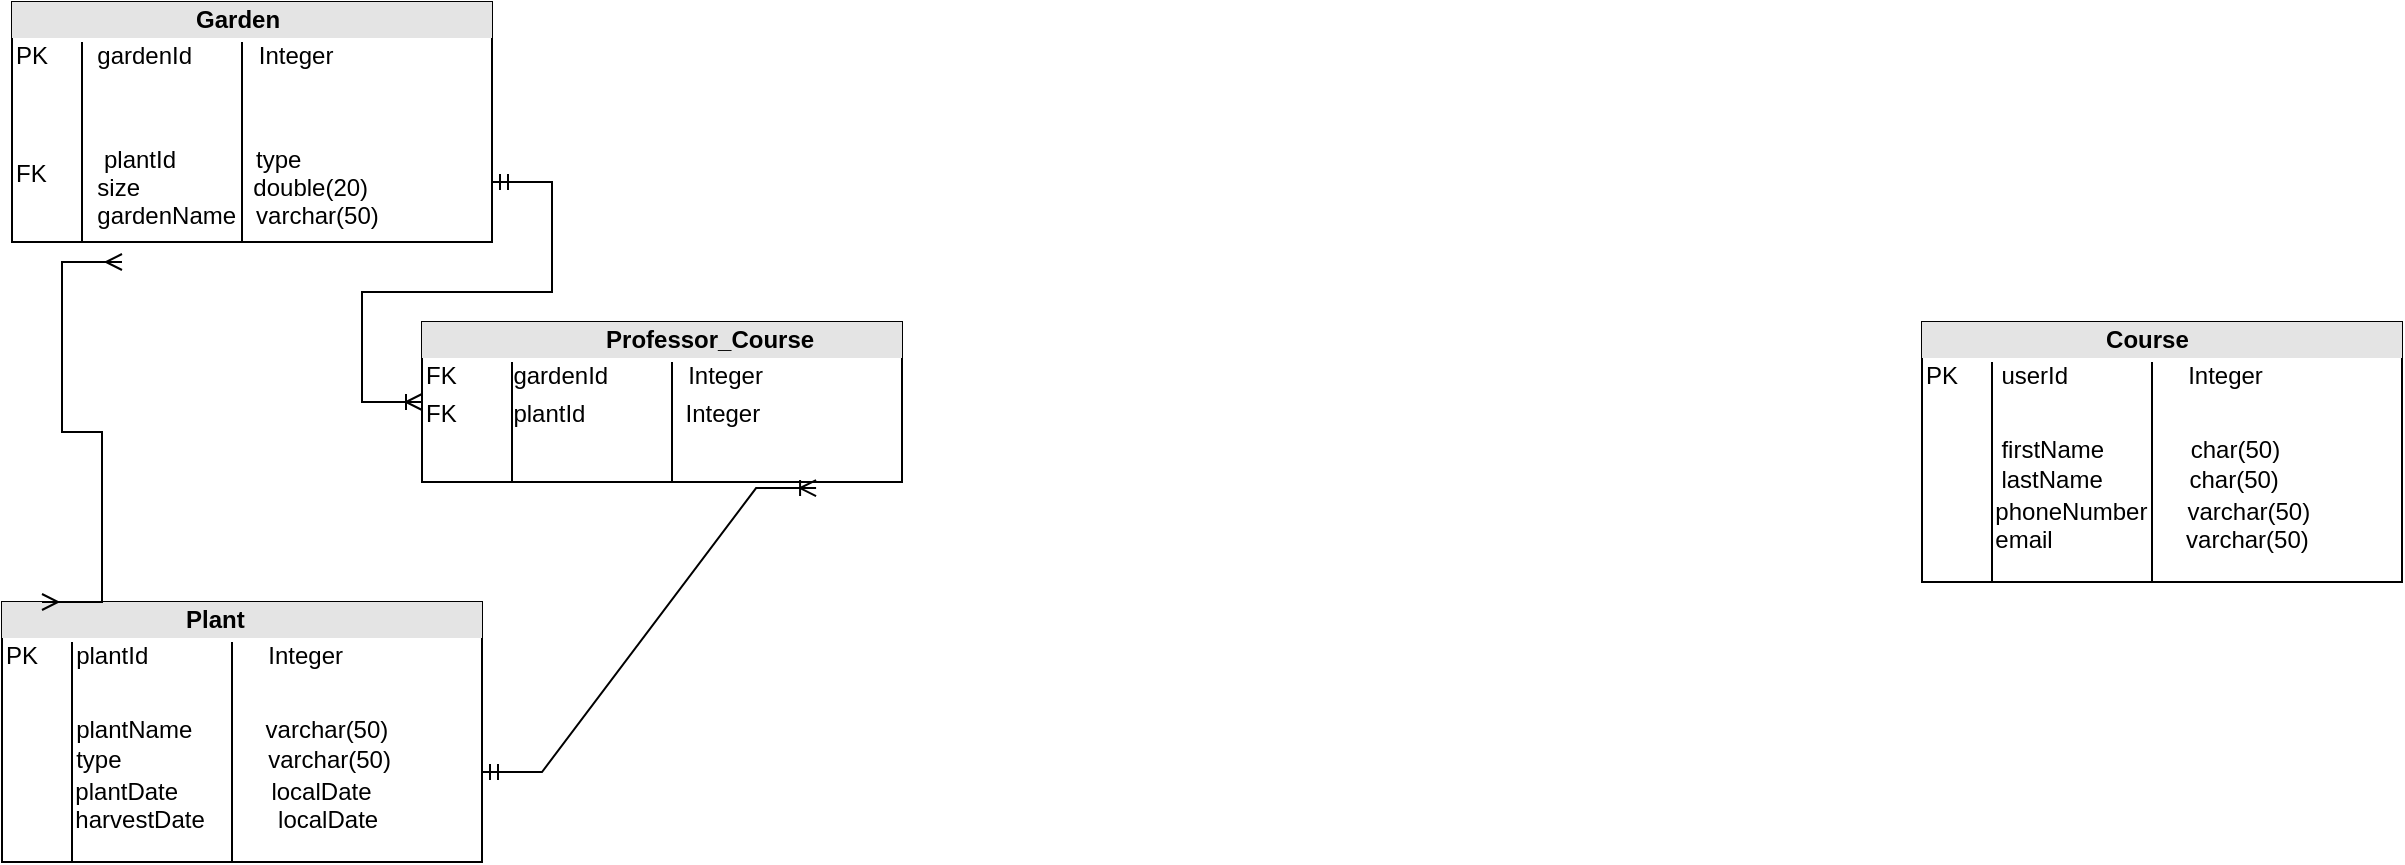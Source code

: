 <mxfile version="22.1.2" type="device">
  <diagram id="R2lEEEUBdFMjLlhIrx00" name="Page-1">
    <mxGraphModel dx="-2296" dy="508" grid="1" gridSize="10" guides="1" tooltips="1" connect="1" arrows="1" fold="1" page="1" pageScale="1" pageWidth="850" pageHeight="1100" math="0" shadow="0" extFonts="Permanent Marker^https://fonts.googleapis.com/css?family=Permanent+Marker">
      <root>
        <mxCell id="0" />
        <mxCell id="1" parent="0" />
        <mxCell id="4HZmIFL1QDymiasSXzAP-2" value="&lt;div style=&quot;box-sizing:border-box;width:100%;background:#e4e4e4;padding:2px;&quot;&gt;&amp;nbsp; &amp;nbsp; &amp;nbsp; &amp;nbsp; &amp;nbsp; &amp;nbsp; &amp;nbsp; &amp;nbsp; &amp;nbsp; &amp;nbsp; &amp;nbsp; &amp;nbsp; &amp;nbsp; &amp;nbsp;&lt;b&gt;Garden&lt;/b&gt;&lt;/div&gt;&lt;table style=&quot;width:100%;font-size:1em;&quot; cellpadding=&quot;2&quot; cellspacing=&quot;0&quot;&gt;&lt;tbody&gt;&lt;tr&gt;&lt;td&gt;PK&lt;/td&gt;&lt;td&gt;&amp;nbsp; &amp;nbsp;gardenId&amp;nbsp; &amp;nbsp; &amp;nbsp; &amp;nbsp; &amp;nbsp; Integer&lt;/td&gt;&lt;/tr&gt;&lt;tr&gt;&lt;td&gt;&lt;br&gt;&lt;/td&gt;&lt;td&gt;&lt;/td&gt;&lt;/tr&gt;&lt;tr&gt;&lt;td&gt;FK&amp;nbsp;&lt;/td&gt;&lt;td&gt;&amp;nbsp; &amp;nbsp;&lt;br&gt;&amp;nbsp; &amp;nbsp; plantId&amp;nbsp; &amp;nbsp; &amp;nbsp; &amp;nbsp; &amp;nbsp; &amp;nbsp; type&lt;br&gt;&amp;nbsp; &amp;nbsp;size&amp;nbsp; &amp;nbsp; &amp;nbsp; &amp;nbsp; &amp;nbsp; &amp;nbsp; &amp;nbsp; &amp;nbsp; &amp;nbsp;double(20)&lt;br&gt;&amp;nbsp; &amp;nbsp;gardenName&amp;nbsp; &amp;nbsp;varchar(50)&lt;/td&gt;&lt;/tr&gt;&lt;/tbody&gt;&lt;/table&gt;&amp;nbsp; &amp;nbsp; &amp;nbsp; &amp;nbsp; &amp;nbsp;&amp;nbsp;" style="verticalAlign=top;align=left;overflow=fill;html=1;whiteSpace=wrap;" parent="1" vertex="1">
          <mxGeometry x="3585" y="120" width="240" height="120" as="geometry" />
        </mxCell>
        <mxCell id="4HZmIFL1QDymiasSXzAP-3" value="" style="line;strokeWidth=1;direction=south;html=1;" parent="1" vertex="1">
          <mxGeometry x="3695" y="140" width="10" height="100" as="geometry" />
        </mxCell>
        <mxCell id="4HZmIFL1QDymiasSXzAP-4" value="" style="line;strokeWidth=1;direction=south;html=1;" parent="1" vertex="1">
          <mxGeometry x="3615" y="140" width="10" height="100" as="geometry" />
        </mxCell>
        <mxCell id="4HZmIFL1QDymiasSXzAP-5" value="&lt;div style=&quot;box-sizing:border-box;width:100%;background:#e4e4e4;padding:2px;&quot;&gt;&amp;nbsp; &amp;nbsp; &amp;nbsp; &amp;nbsp; &amp;nbsp; &amp;nbsp; &amp;nbsp; &amp;nbsp; &amp;nbsp; &amp;nbsp; &amp;nbsp; &amp;nbsp; &amp;nbsp; &amp;nbsp;&lt;b&gt;Plant&lt;/b&gt;&lt;/div&gt;&lt;table style=&quot;width:100%;font-size:1em;&quot; cellpadding=&quot;2&quot; cellspacing=&quot;0&quot;&gt;&lt;tbody&gt;&lt;tr&gt;&lt;td&gt;PK&lt;/td&gt;&lt;td&gt;&amp;nbsp; &amp;nbsp;plantId&amp;nbsp; &amp;nbsp; &amp;nbsp; &amp;nbsp; &amp;nbsp; &amp;nbsp; &amp;nbsp; &amp;nbsp; &amp;nbsp; Integer&lt;/td&gt;&lt;/tr&gt;&lt;tr&gt;&lt;td&gt;&lt;br&gt;&lt;/td&gt;&lt;td&gt;&amp;nbsp;&amp;nbsp;&lt;/td&gt;&lt;/tr&gt;&lt;tr&gt;&lt;td&gt;&lt;/td&gt;&lt;td&gt;&amp;nbsp; &amp;nbsp;plantName&amp;nbsp; &amp;nbsp; &amp;nbsp; &amp;nbsp; &amp;nbsp; &amp;nbsp;varchar(50)&lt;br&gt;&amp;nbsp; &amp;nbsp;type&amp;nbsp; &amp;nbsp; &amp;nbsp; &amp;nbsp; &amp;nbsp; &amp;nbsp; &amp;nbsp; &amp;nbsp; &amp;nbsp; &amp;nbsp; &amp;nbsp; varchar(50)&lt;/td&gt;&lt;/tr&gt;&lt;/tbody&gt;&lt;/table&gt;&amp;nbsp; &amp;nbsp; &amp;nbsp; &amp;nbsp; &amp;nbsp; &amp;nbsp;plantDate&amp;nbsp; &amp;nbsp; &amp;nbsp; &amp;nbsp; &amp;nbsp; &amp;nbsp; &amp;nbsp; localDate&lt;br&gt;&amp;nbsp; &amp;nbsp; &amp;nbsp; &amp;nbsp; &amp;nbsp; &amp;nbsp;harvestDate&amp;nbsp; &amp;nbsp; &amp;nbsp; &amp;nbsp; &amp;nbsp; &amp;nbsp;localDate" style="verticalAlign=top;align=left;overflow=fill;html=1;whiteSpace=wrap;" parent="1" vertex="1">
          <mxGeometry x="3580" y="420" width="240" height="130" as="geometry" />
        </mxCell>
        <mxCell id="4HZmIFL1QDymiasSXzAP-6" value="" style="line;strokeWidth=1;direction=south;html=1;" parent="1" vertex="1">
          <mxGeometry x="3690" y="440" width="10" height="110" as="geometry" />
        </mxCell>
        <mxCell id="4HZmIFL1QDymiasSXzAP-7" value="" style="line;strokeWidth=1;direction=south;html=1;" parent="1" vertex="1">
          <mxGeometry x="3610" y="440" width="10" height="110" as="geometry" />
        </mxCell>
        <mxCell id="4HZmIFL1QDymiasSXzAP-8" value="&lt;div style=&quot;box-sizing:border-box;width:100%;background:#e4e4e4;padding:2px;&quot;&gt;&amp;nbsp; &amp;nbsp; &amp;nbsp; &amp;nbsp; &amp;nbsp; &amp;nbsp; &amp;nbsp; &amp;nbsp; &amp;nbsp; &amp;nbsp; &amp;nbsp; &amp;nbsp; &amp;nbsp; &amp;nbsp;&lt;b&gt;Course&lt;/b&gt;&lt;/div&gt;&lt;table style=&quot;width:100%;font-size:1em;&quot; cellpadding=&quot;2&quot; cellspacing=&quot;0&quot;&gt;&lt;tbody&gt;&lt;tr&gt;&lt;td&gt;PK&lt;/td&gt;&lt;td&gt;&amp;nbsp; &amp;nbsp;userId&amp;nbsp; &amp;nbsp; &amp;nbsp; &amp;nbsp; &amp;nbsp; &amp;nbsp; &amp;nbsp; &amp;nbsp; &amp;nbsp; Integer&lt;/td&gt;&lt;/tr&gt;&lt;tr&gt;&lt;td&gt;&lt;br&gt;&lt;/td&gt;&lt;td&gt;&amp;nbsp;&amp;nbsp;&lt;/td&gt;&lt;/tr&gt;&lt;tr&gt;&lt;td&gt;&lt;/td&gt;&lt;td&gt;&amp;nbsp; &amp;nbsp;firstName&amp;nbsp; &amp;nbsp; &amp;nbsp; &amp;nbsp; &amp;nbsp; &amp;nbsp; &amp;nbsp;char(50)&lt;br&gt;&amp;nbsp; &amp;nbsp;lastName&amp;nbsp; &amp;nbsp; &amp;nbsp; &amp;nbsp; &amp;nbsp; &amp;nbsp; &amp;nbsp;char(50)&lt;/td&gt;&lt;/tr&gt;&lt;/tbody&gt;&lt;/table&gt;&amp;nbsp; &amp;nbsp; &amp;nbsp; &amp;nbsp; &amp;nbsp; &amp;nbsp;phoneNumber&amp;nbsp; &amp;nbsp; &amp;nbsp; varchar(50)&lt;br&gt;&amp;nbsp; &amp;nbsp; &amp;nbsp; &amp;nbsp; &amp;nbsp; &amp;nbsp;email&amp;nbsp; &amp;nbsp; &amp;nbsp; &amp;nbsp; &amp;nbsp; &amp;nbsp; &amp;nbsp; &amp;nbsp; &amp;nbsp; &amp;nbsp; varchar(50)" style="verticalAlign=top;align=left;overflow=fill;html=1;whiteSpace=wrap;" parent="1" vertex="1">
          <mxGeometry x="4540" y="280" width="240" height="130" as="geometry" />
        </mxCell>
        <mxCell id="4HZmIFL1QDymiasSXzAP-9" value="" style="line;strokeWidth=1;direction=south;html=1;" parent="1" vertex="1">
          <mxGeometry x="4650" y="300" width="10" height="110" as="geometry" />
        </mxCell>
        <mxCell id="4HZmIFL1QDymiasSXzAP-10" value="" style="line;strokeWidth=1;direction=south;html=1;" parent="1" vertex="1">
          <mxGeometry x="4570" y="300" width="10" height="110" as="geometry" />
        </mxCell>
        <mxCell id="4HZmIFL1QDymiasSXzAP-11" value="&lt;div style=&quot;box-sizing:border-box;width:100%;background:#e4e4e4;padding:2px;&quot;&gt;&amp;nbsp; &amp;nbsp; &amp;nbsp; &amp;nbsp; &amp;nbsp; &amp;nbsp; &amp;nbsp; &amp;nbsp; &amp;nbsp; &amp;nbsp; &amp;nbsp; &amp;nbsp; &amp;nbsp; &amp;nbsp;&lt;b&gt;Professor_Course&lt;/b&gt;&lt;/div&gt;&lt;table style=&quot;width:100%;font-size:1em;&quot; cellpadding=&quot;2&quot; cellspacing=&quot;0&quot;&gt;&lt;tbody&gt;&lt;tr&gt;&lt;td&gt;FK&lt;/td&gt;&lt;td&gt;&amp;nbsp; &amp;nbsp;gardenId&amp;nbsp; &amp;nbsp; &amp;nbsp; &amp;nbsp; &amp;nbsp; &amp;nbsp; Integer&lt;/td&gt;&lt;/tr&gt;&lt;tr&gt;&lt;td&gt;FK&amp;nbsp;&lt;/td&gt;&lt;td&gt;&amp;nbsp; &amp;nbsp;plantId&amp;nbsp; &amp;nbsp; &amp;nbsp; &amp;nbsp; &amp;nbsp; &amp;nbsp; &amp;nbsp; &amp;nbsp;Integer&lt;/td&gt;&lt;/tr&gt;&lt;/tbody&gt;&lt;/table&gt;" style="verticalAlign=top;align=left;overflow=fill;html=1;whiteSpace=wrap;" parent="1" vertex="1">
          <mxGeometry x="3790" y="280" width="240" height="80" as="geometry" />
        </mxCell>
        <mxCell id="4HZmIFL1QDymiasSXzAP-12" value="" style="line;strokeWidth=1;direction=south;html=1;" parent="1" vertex="1">
          <mxGeometry x="3910" y="300" width="10" height="60" as="geometry" />
        </mxCell>
        <mxCell id="4HZmIFL1QDymiasSXzAP-13" value="" style="line;strokeWidth=1;direction=south;html=1;" parent="1" vertex="1">
          <mxGeometry x="3830" y="300" width="10" height="60" as="geometry" />
        </mxCell>
        <mxCell id="Sz1p_UwoU-37goIfICJM-2" value="" style="edgeStyle=entityRelationEdgeStyle;fontSize=12;html=1;endArrow=ERoneToMany;startArrow=ERmandOne;rounded=0;exitX=1;exitY=0.75;exitDx=0;exitDy=0;" edge="1" parent="1" source="4HZmIFL1QDymiasSXzAP-2">
          <mxGeometry width="100" height="100" relative="1" as="geometry">
            <mxPoint x="3720" y="500" as="sourcePoint" />
            <mxPoint x="3790" y="320" as="targetPoint" />
            <Array as="points">
              <mxPoint x="3550" y="560" />
            </Array>
          </mxGeometry>
        </mxCell>
        <mxCell id="Sz1p_UwoU-37goIfICJM-4" value="" style="fontSize=12;html=1;endArrow=ERoneToMany;startArrow=ERmandOne;rounded=0;exitX=1;exitY=0.5;exitDx=0;exitDy=0;edgeStyle=entityRelationEdgeStyle;entryX=0.821;entryY=1.038;entryDx=0;entryDy=0;entryPerimeter=0;" edge="1" parent="1" target="4HZmIFL1QDymiasSXzAP-11">
          <mxGeometry width="100" height="100" relative="1" as="geometry">
            <mxPoint x="3820" y="505" as="sourcePoint" />
            <mxPoint x="4030" y="340" as="targetPoint" />
          </mxGeometry>
        </mxCell>
        <mxCell id="Sz1p_UwoU-37goIfICJM-7" value="" style="edgeStyle=entityRelationEdgeStyle;fontSize=12;html=1;endArrow=ERmany;startArrow=ERmany;rounded=0;" edge="1" parent="1">
          <mxGeometry width="100" height="100" relative="1" as="geometry">
            <mxPoint x="3600" y="420" as="sourcePoint" />
            <mxPoint x="3640" y="250" as="targetPoint" />
          </mxGeometry>
        </mxCell>
      </root>
    </mxGraphModel>
  </diagram>
</mxfile>
